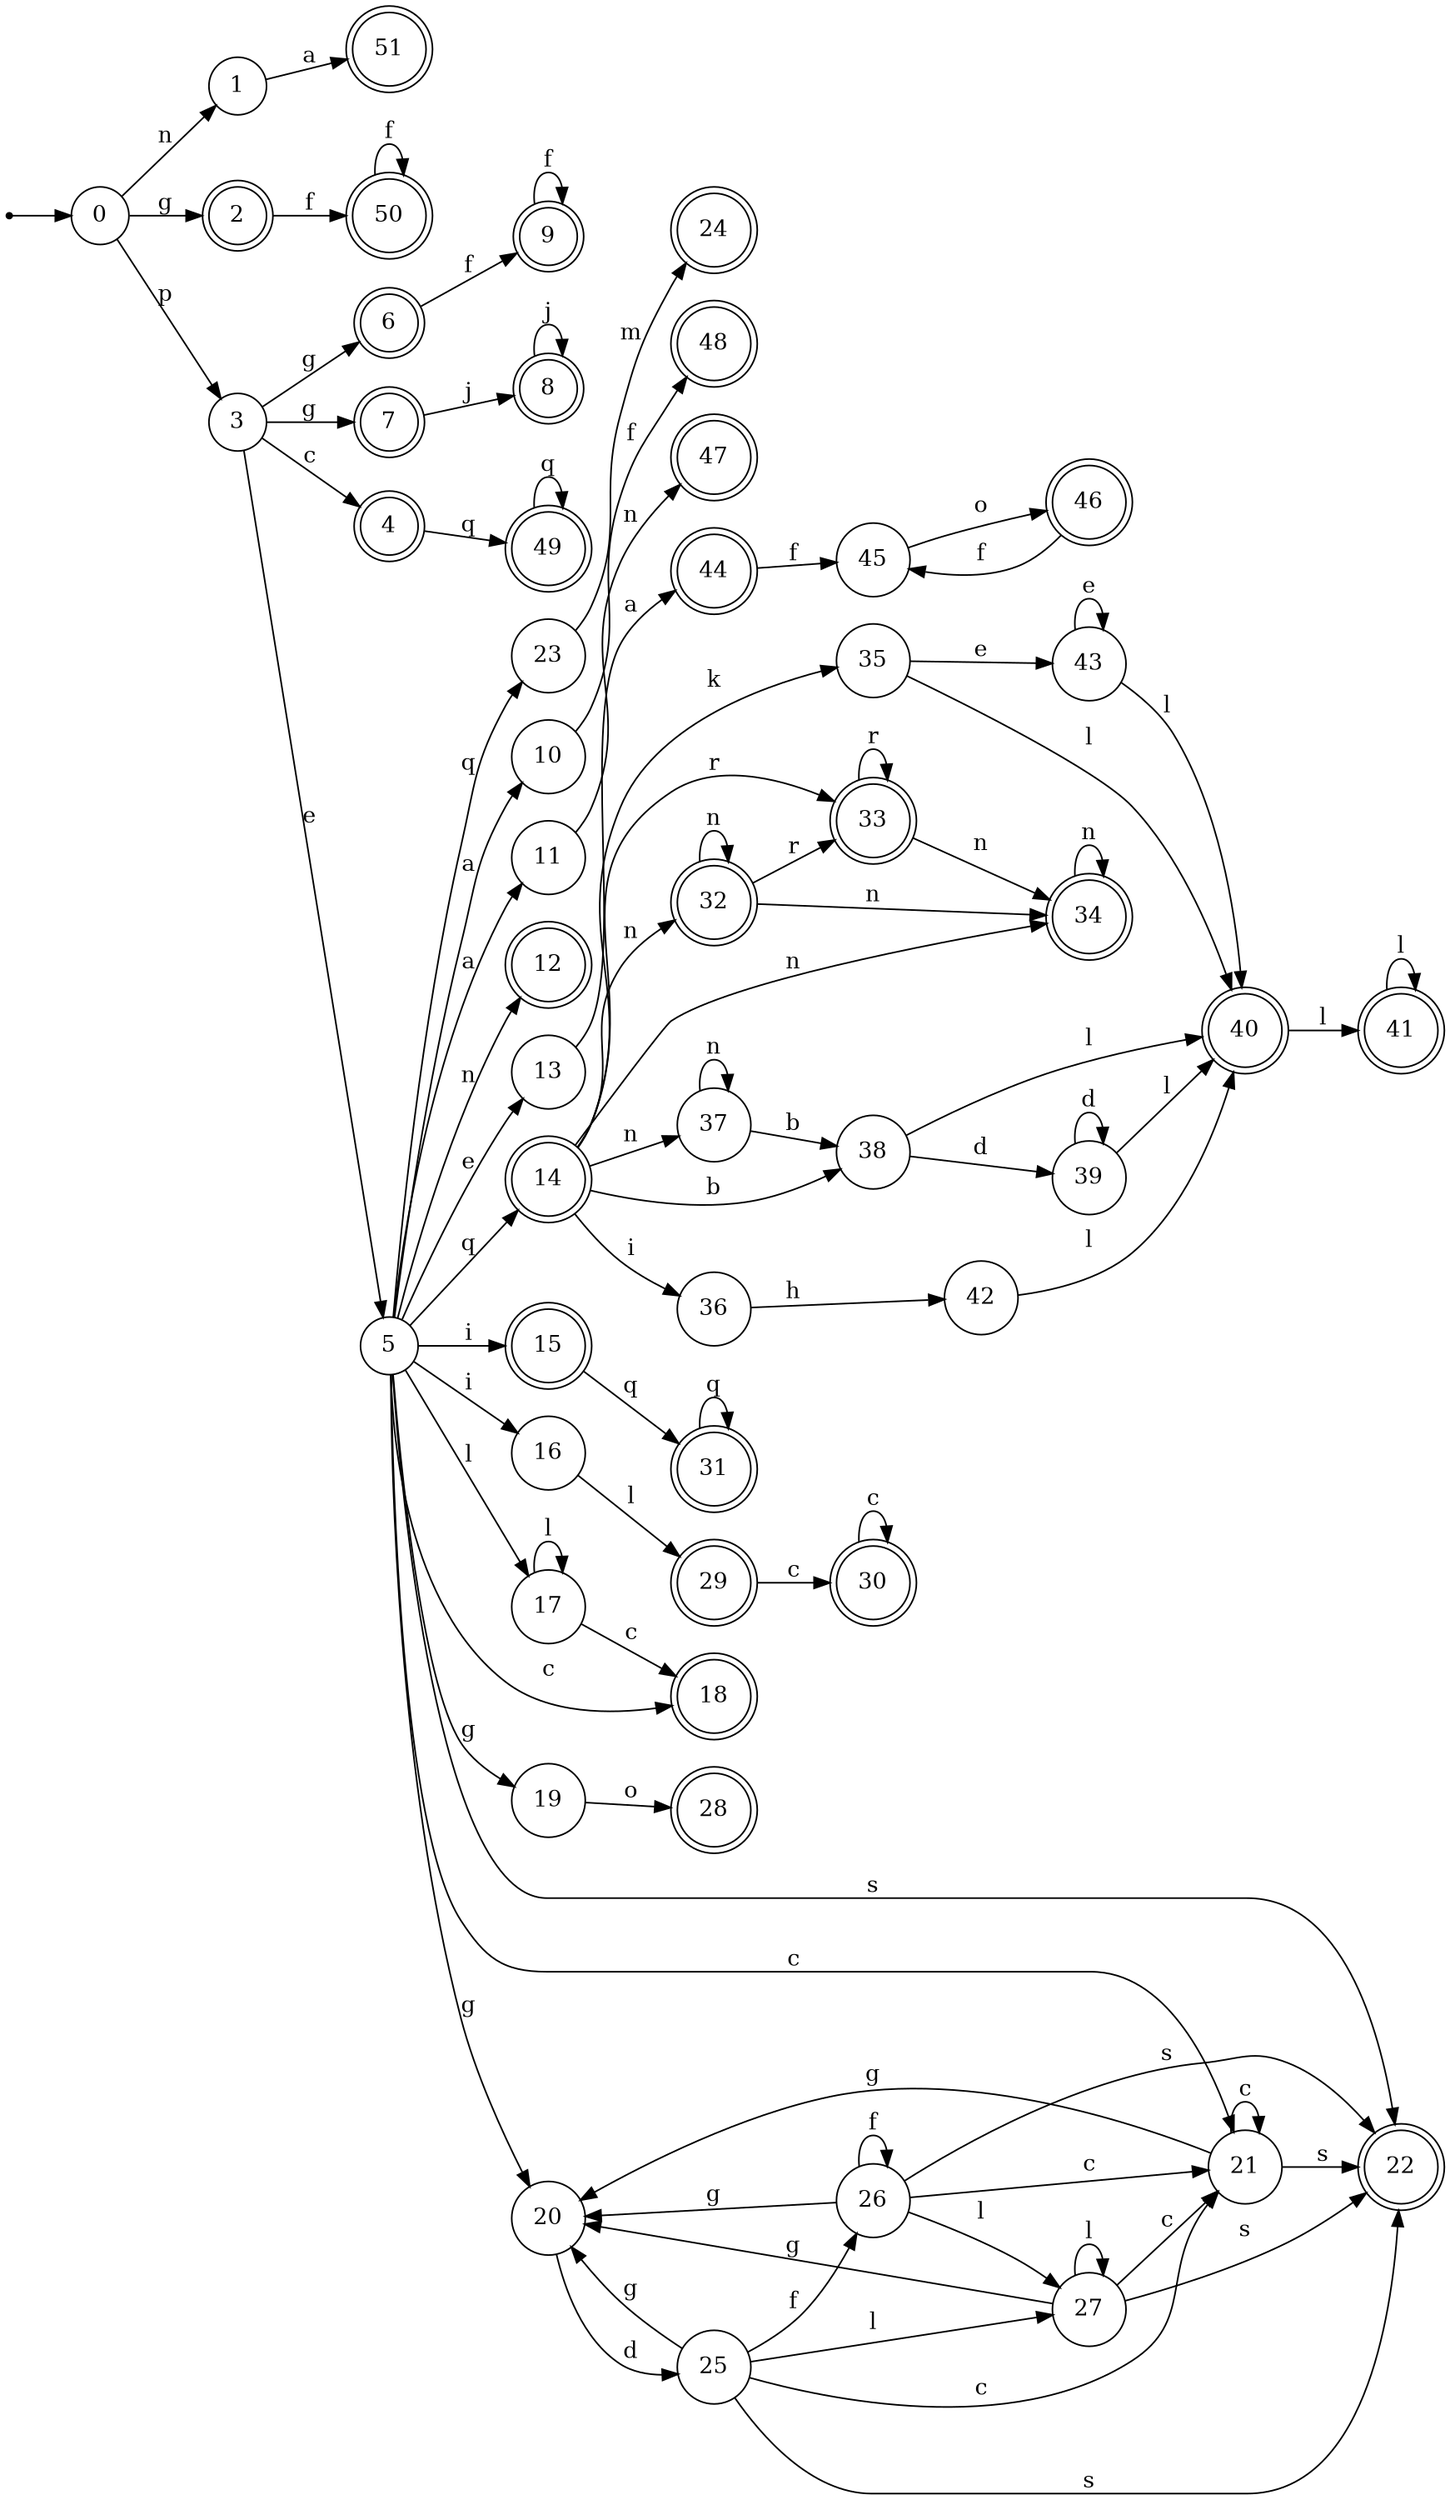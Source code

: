 digraph finite_state_machine {
rankdir=LR;
size="20,20";
node [shape = point]; "dummy0"
node [shape = circle]; "0";
"dummy0" -> "0";
node [shape = circle]; "1";
node [shape = doublecircle]; "2";node [shape = circle]; "3";
node [shape = doublecircle]; "4";node [shape = circle]; "5";
node [shape = doublecircle]; "6";node [shape = doublecircle]; "7";node [shape = doublecircle]; "8";node [shape = doublecircle]; "9";node [shape = circle]; "10";
node [shape = circle]; "11";
node [shape = doublecircle]; "12";node [shape = circle]; "13";
node [shape = doublecircle]; "14";node [shape = doublecircle]; "15";node [shape = circle]; "16";
node [shape = circle]; "17";
node [shape = doublecircle]; "18";node [shape = circle]; "19";
node [shape = circle]; "20";
node [shape = circle]; "21";
node [shape = doublecircle]; "22";node [shape = circle]; "23";
node [shape = doublecircle]; "24";node [shape = circle]; "25";
node [shape = circle]; "26";
node [shape = circle]; "27";
node [shape = doublecircle]; "28";node [shape = doublecircle]; "29";node [shape = doublecircle]; "30";node [shape = doublecircle]; "31";node [shape = doublecircle]; "32";node [shape = doublecircle]; "33";node [shape = doublecircle]; "34";node [shape = circle]; "35";
node [shape = circle]; "36";
node [shape = circle]; "37";
node [shape = circle]; "38";
node [shape = circle]; "39";
node [shape = doublecircle]; "40";node [shape = doublecircle]; "41";node [shape = circle]; "42";
node [shape = circle]; "43";
node [shape = doublecircle]; "44";node [shape = circle]; "45";
node [shape = doublecircle]; "46";node [shape = doublecircle]; "47";node [shape = doublecircle]; "48";node [shape = doublecircle]; "49";node [shape = doublecircle]; "50";node [shape = doublecircle]; "51";"0" -> "1" [label = "n"];
 "0" -> "2" [label = "g"];
 "0" -> "3" [label = "p"];
 "3" -> "4" [label = "c"];
 "3" -> "5" [label = "e"];
 "3" -> "6" [label = "g"];
 "3" -> "7" [label = "g"];
 "7" -> "8" [label = "j"];
 "8" -> "8" [label = "j"];
 "6" -> "9" [label = "f"];
 "9" -> "9" [label = "f"];
 "5" -> "10" [label = "a"];
 "5" -> "11" [label = "a"];
 "5" -> "12" [label = "n"];
 "5" -> "13" [label = "e"];
 "5" -> "14" [label = "q"];
 "5" -> "23" [label = "q"];
 "5" -> "16" [label = "i"];
 "5" -> "15" [label = "i"];
 "5" -> "17" [label = "l"];
 "5" -> "18" [label = "c"];
 "5" -> "21" [label = "c"];
 "5" -> "19" [label = "g"];
 "5" -> "20" [label = "g"];
 "5" -> "22" [label = "s"];
 "23" -> "24" [label = "m"];
 "21" -> "21" [label = "c"];
 "21" -> "20" [label = "g"];
 "21" -> "22" [label = "s"];
 "20" -> "25" [label = "d"];
 "25" -> "20" [label = "g"];
 "25" -> "26" [label = "f"];
 "25" -> "27" [label = "l"];
 "25" -> "21" [label = "c"];
 "25" -> "22" [label = "s"];
 "27" -> "27" [label = "l"];
 "27" -> "20" [label = "g"];
 "27" -> "21" [label = "c"];
 "27" -> "22" [label = "s"];
 "26" -> "26" [label = "f"];
 "26" -> "20" [label = "g"];
 "26" -> "27" [label = "l"];
 "26" -> "21" [label = "c"];
 "26" -> "22" [label = "s"];
 "19" -> "28" [label = "o"];
 "17" -> "17" [label = "l"];
 "17" -> "18" [label = "c"];
 "16" -> "29" [label = "l"];
 "29" -> "30" [label = "c"];
 "30" -> "30" [label = "c"];
 "15" -> "31" [label = "q"];
 "31" -> "31" [label = "q"];
 "14" -> "32" [label = "n"];
 "14" -> "34" [label = "n"];
 "14" -> "37" [label = "n"];
 "14" -> "33" [label = "r"];
 "14" -> "35" [label = "k"];
 "14" -> "36" [label = "i"];
 "14" -> "38" [label = "b"];
 "38" -> "39" [label = "d"];
 "38" -> "40" [label = "l"];
 "40" -> "41" [label = "l"];
 "41" -> "41" [label = "l"];
 "39" -> "39" [label = "d"];
 "39" -> "40" [label = "l"];
 "37" -> "37" [label = "n"];
 "37" -> "38" [label = "b"];
 "36" -> "42" [label = "h"];
 "42" -> "40" [label = "l"];
 "35" -> "43" [label = "e"];
 "35" -> "40" [label = "l"];
 "43" -> "43" [label = "e"];
 "43" -> "40" [label = "l"];
 "34" -> "34" [label = "n"];
 "33" -> "33" [label = "r"];
 "33" -> "34" [label = "n"];
 "32" -> "32" [label = "n"];
 "32" -> "34" [label = "n"];
 "32" -> "33" [label = "r"];
 "13" -> "44" [label = "a"];
 "44" -> "45" [label = "f"];
 "45" -> "46" [label = "o"];
 "46" -> "45" [label = "f"];
 "11" -> "47" [label = "n"];
 "10" -> "48" [label = "f"];
 "4" -> "49" [label = "q"];
 "49" -> "49" [label = "q"];
 "2" -> "50" [label = "f"];
 "50" -> "50" [label = "f"];
 "1" -> "51" [label = "a"];
 }
